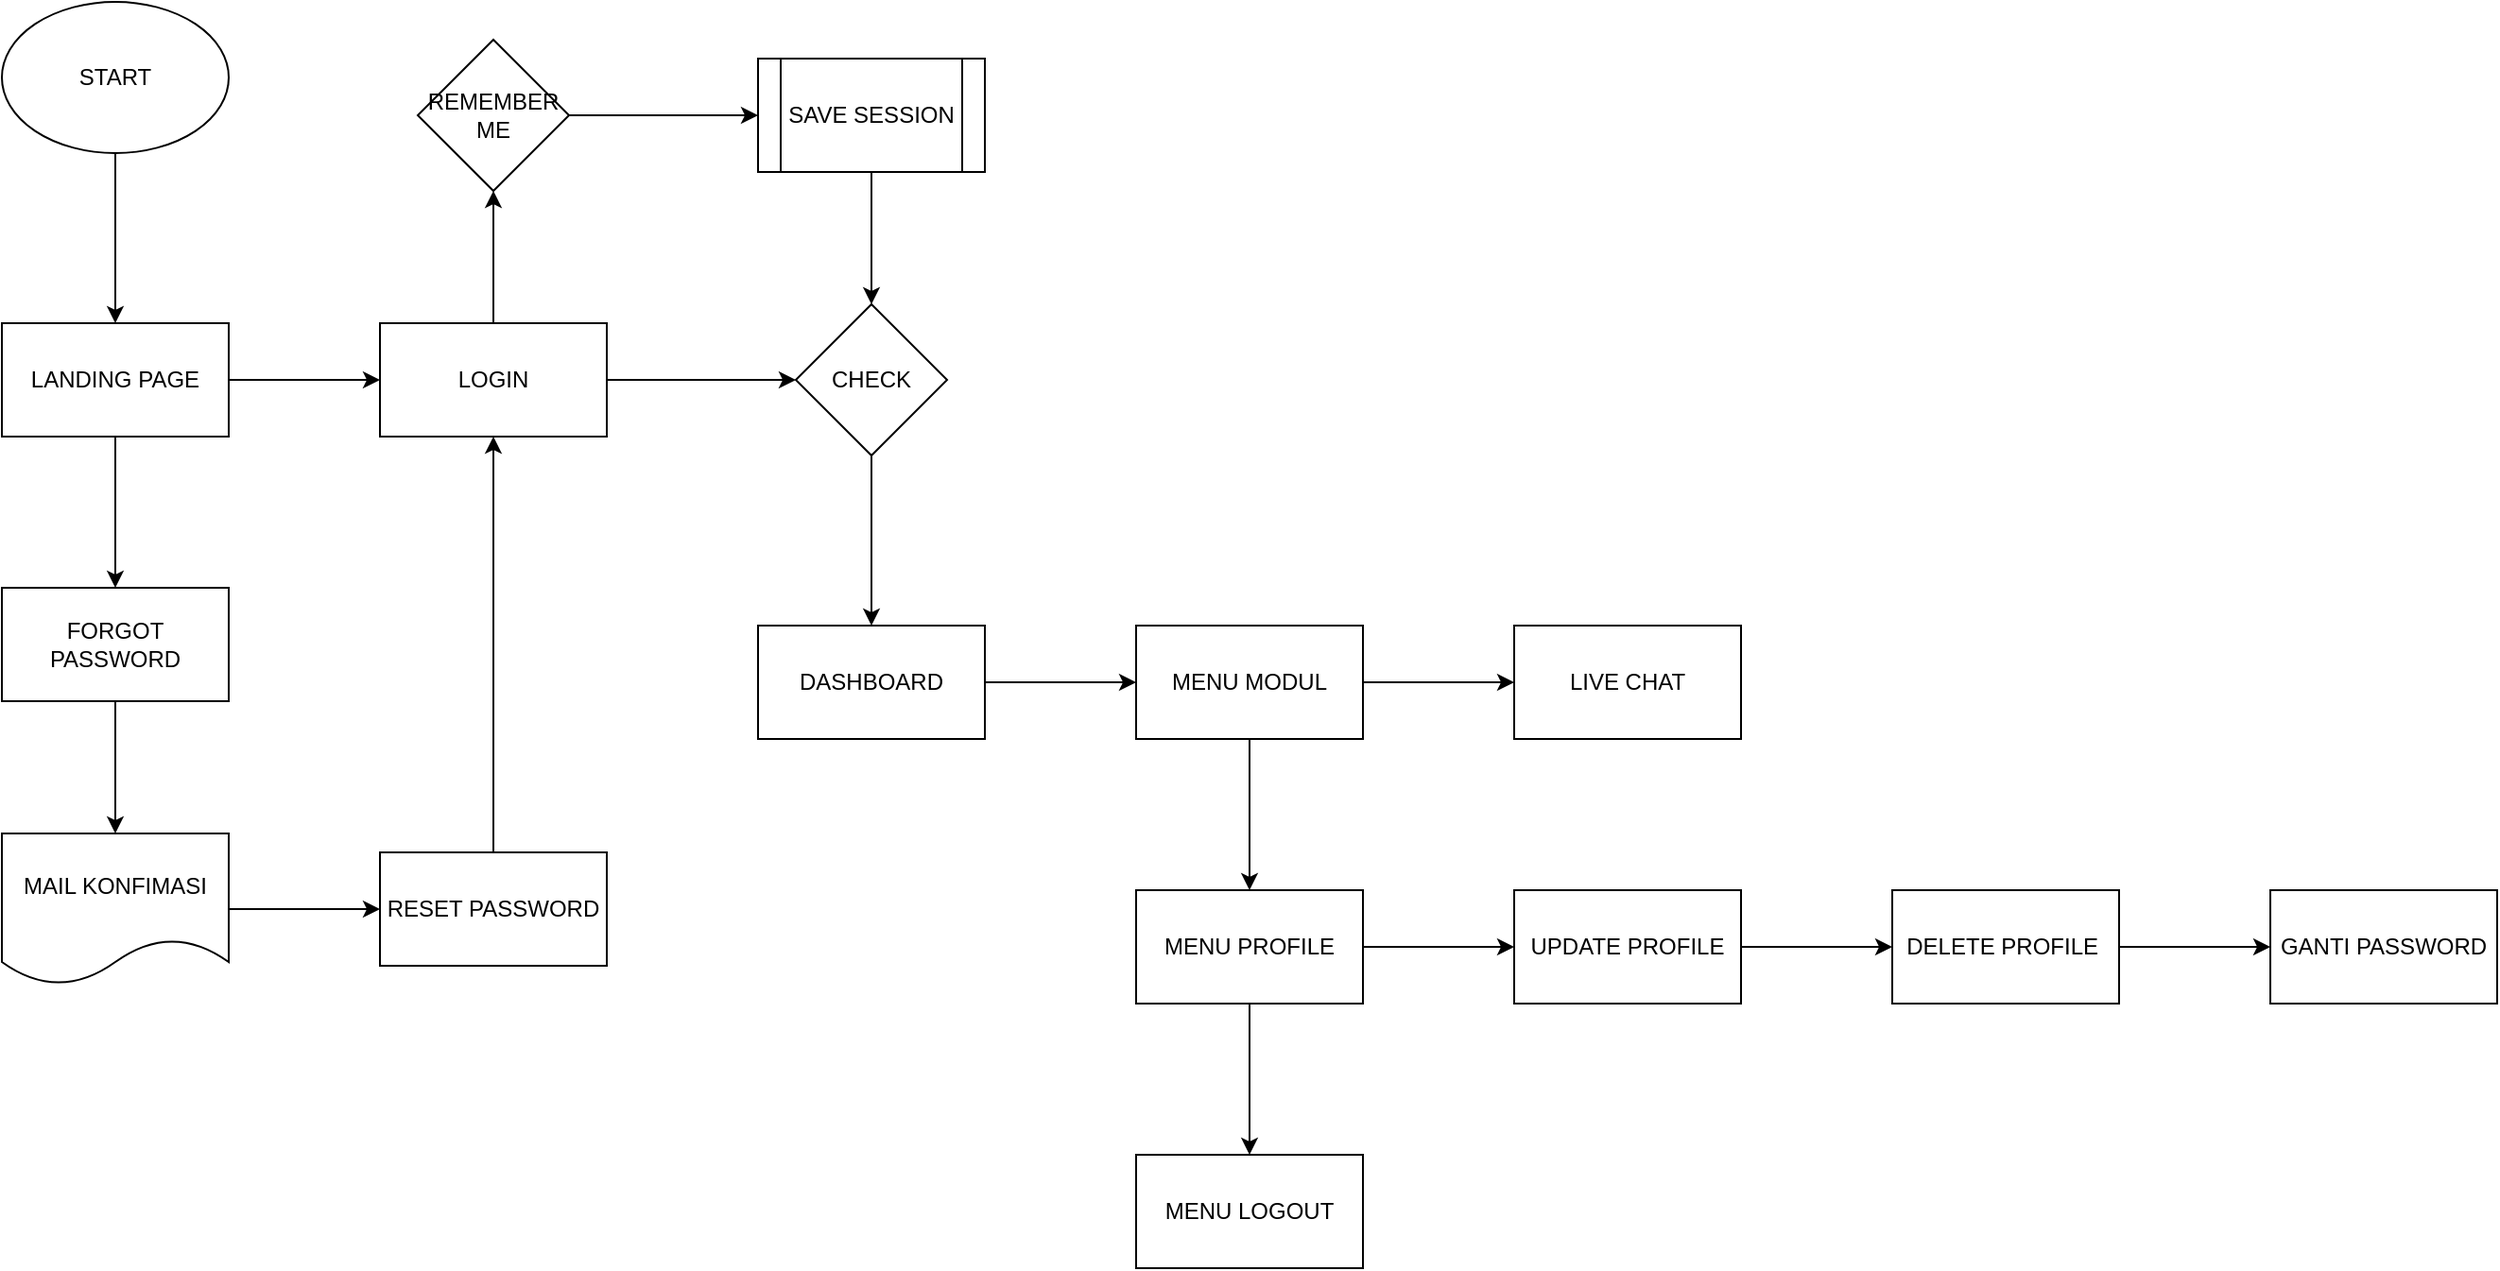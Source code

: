 <mxfile version="27.0.5">
  <diagram name="Flowcart LV1" id="nzLbcHEeCP3UQgizT8pA">
    <mxGraphModel dx="872" dy="581" grid="1" gridSize="10" guides="1" tooltips="1" connect="1" arrows="1" fold="1" page="1" pageScale="1" pageWidth="850" pageHeight="1100" math="0" shadow="0">
      <root>
        <mxCell id="0" />
        <mxCell id="1" parent="0" />
        <mxCell id="uNp05lN887lCnhegSADc-3" value="" style="edgeStyle=orthogonalEdgeStyle;rounded=0;orthogonalLoop=1;jettySize=auto;html=1;" parent="1" source="uNp05lN887lCnhegSADc-1" target="uNp05lN887lCnhegSADc-2" edge="1">
          <mxGeometry relative="1" as="geometry" />
        </mxCell>
        <mxCell id="uNp05lN887lCnhegSADc-1" value="START" style="ellipse;whiteSpace=wrap;html=1;" parent="1" vertex="1">
          <mxGeometry x="70" y="40" width="120" height="80" as="geometry" />
        </mxCell>
        <mxCell id="uNp05lN887lCnhegSADc-5" value="" style="edgeStyle=orthogonalEdgeStyle;rounded=0;orthogonalLoop=1;jettySize=auto;html=1;" parent="1" source="uNp05lN887lCnhegSADc-2" target="uNp05lN887lCnhegSADc-4" edge="1">
          <mxGeometry relative="1" as="geometry" />
        </mxCell>
        <mxCell id="uNp05lN887lCnhegSADc-8" value="" style="edgeStyle=orthogonalEdgeStyle;rounded=0;orthogonalLoop=1;jettySize=auto;html=1;" parent="1" source="uNp05lN887lCnhegSADc-2" target="uNp05lN887lCnhegSADc-7" edge="1">
          <mxGeometry relative="1" as="geometry" />
        </mxCell>
        <mxCell id="uNp05lN887lCnhegSADc-2" value="LANDING PAGE" style="whiteSpace=wrap;html=1;" parent="1" vertex="1">
          <mxGeometry x="70" y="210" width="120" height="60" as="geometry" />
        </mxCell>
        <mxCell id="uNp05lN887lCnhegSADc-10" value="" style="edgeStyle=orthogonalEdgeStyle;rounded=0;orthogonalLoop=1;jettySize=auto;html=1;" parent="1" source="uNp05lN887lCnhegSADc-4" target="uNp05lN887lCnhegSADc-9" edge="1">
          <mxGeometry relative="1" as="geometry" />
        </mxCell>
        <mxCell id="uNp05lN887lCnhegSADc-19" value="" style="edgeStyle=orthogonalEdgeStyle;rounded=0;orthogonalLoop=1;jettySize=auto;html=1;" parent="1" source="uNp05lN887lCnhegSADc-4" target="uNp05lN887lCnhegSADc-18" edge="1">
          <mxGeometry relative="1" as="geometry" />
        </mxCell>
        <mxCell id="uNp05lN887lCnhegSADc-4" value="LOGIN" style="whiteSpace=wrap;html=1;" parent="1" vertex="1">
          <mxGeometry x="270" y="210" width="120" height="60" as="geometry" />
        </mxCell>
        <mxCell id="uNp05lN887lCnhegSADc-14" value="" style="edgeStyle=orthogonalEdgeStyle;rounded=0;orthogonalLoop=1;jettySize=auto;html=1;" parent="1" source="uNp05lN887lCnhegSADc-7" target="uNp05lN887lCnhegSADc-13" edge="1">
          <mxGeometry relative="1" as="geometry" />
        </mxCell>
        <mxCell id="uNp05lN887lCnhegSADc-7" value="FORGOT PASSWORD" style="whiteSpace=wrap;html=1;" parent="1" vertex="1">
          <mxGeometry x="70" y="350" width="120" height="60" as="geometry" />
        </mxCell>
        <mxCell id="uNp05lN887lCnhegSADc-12" value="" style="edgeStyle=orthogonalEdgeStyle;rounded=0;orthogonalLoop=1;jettySize=auto;html=1;" parent="1" source="uNp05lN887lCnhegSADc-9" target="uNp05lN887lCnhegSADc-11" edge="1">
          <mxGeometry relative="1" as="geometry" />
        </mxCell>
        <mxCell id="uNp05lN887lCnhegSADc-9" value="CHECK" style="rhombus;whiteSpace=wrap;html=1;" parent="1" vertex="1">
          <mxGeometry x="490" y="200" width="80" height="80" as="geometry" />
        </mxCell>
        <mxCell id="C4340B2FHTjSiRDeG6CE-2" value="" style="edgeStyle=none;rounded=0;orthogonalLoop=1;jettySize=auto;html=1;" parent="1" source="uNp05lN887lCnhegSADc-11" target="C4340B2FHTjSiRDeG6CE-1" edge="1">
          <mxGeometry relative="1" as="geometry" />
        </mxCell>
        <mxCell id="uNp05lN887lCnhegSADc-11" value="DASHBOARD" style="whiteSpace=wrap;html=1;" parent="1" vertex="1">
          <mxGeometry x="470" y="370" width="120" height="60" as="geometry" />
        </mxCell>
        <mxCell id="uNp05lN887lCnhegSADc-16" value="" style="edgeStyle=orthogonalEdgeStyle;rounded=0;orthogonalLoop=1;jettySize=auto;html=1;" parent="1" source="uNp05lN887lCnhegSADc-13" target="uNp05lN887lCnhegSADc-15" edge="1">
          <mxGeometry relative="1" as="geometry" />
        </mxCell>
        <mxCell id="uNp05lN887lCnhegSADc-13" value="MAIL KONFIMASI" style="shape=document;whiteSpace=wrap;html=1;boundedLbl=1;" parent="1" vertex="1">
          <mxGeometry x="70" y="480" width="120" height="80" as="geometry" />
        </mxCell>
        <mxCell id="uNp05lN887lCnhegSADc-17" style="edgeStyle=orthogonalEdgeStyle;rounded=0;orthogonalLoop=1;jettySize=auto;html=1;entryX=0.5;entryY=1;entryDx=0;entryDy=0;" parent="1" source="uNp05lN887lCnhegSADc-15" target="uNp05lN887lCnhegSADc-4" edge="1">
          <mxGeometry relative="1" as="geometry" />
        </mxCell>
        <mxCell id="uNp05lN887lCnhegSADc-15" value="RESET PASSWORD" style="whiteSpace=wrap;html=1;" parent="1" vertex="1">
          <mxGeometry x="270" y="490" width="120" height="60" as="geometry" />
        </mxCell>
        <mxCell id="uNp05lN887lCnhegSADc-21" value="" style="edgeStyle=orthogonalEdgeStyle;rounded=0;orthogonalLoop=1;jettySize=auto;html=1;entryX=0;entryY=0.5;entryDx=0;entryDy=0;" parent="1" source="uNp05lN887lCnhegSADc-18" target="uNp05lN887lCnhegSADc-24" edge="1">
          <mxGeometry relative="1" as="geometry">
            <mxPoint x="430" y="100" as="targetPoint" />
          </mxGeometry>
        </mxCell>
        <mxCell id="uNp05lN887lCnhegSADc-18" value="REMEMBER ME" style="rhombus;whiteSpace=wrap;html=1;" parent="1" vertex="1">
          <mxGeometry x="290" y="60" width="80" height="80" as="geometry" />
        </mxCell>
        <mxCell id="uNp05lN887lCnhegSADc-23" style="edgeStyle=orthogonalEdgeStyle;rounded=0;orthogonalLoop=1;jettySize=auto;html=1;entryX=0.5;entryY=0;entryDx=0;entryDy=0;" parent="1" source="uNp05lN887lCnhegSADc-24" target="uNp05lN887lCnhegSADc-9" edge="1">
          <mxGeometry relative="1" as="geometry">
            <mxPoint x="490" y="130" as="sourcePoint" />
          </mxGeometry>
        </mxCell>
        <mxCell id="uNp05lN887lCnhegSADc-24" value="SAVE SESSION" style="shape=process;whiteSpace=wrap;html=1;backgroundOutline=1;" parent="1" vertex="1">
          <mxGeometry x="470" y="70" width="120" height="60" as="geometry" />
        </mxCell>
        <mxCell id="C4340B2FHTjSiRDeG6CE-4" value="" style="edgeStyle=none;rounded=0;orthogonalLoop=1;jettySize=auto;html=1;" parent="1" source="C4340B2FHTjSiRDeG6CE-1" target="C4340B2FHTjSiRDeG6CE-3" edge="1">
          <mxGeometry relative="1" as="geometry" />
        </mxCell>
        <mxCell id="kRYZdN3vBwCKH4Jll4WC-2" value="" style="edgeStyle=orthogonalEdgeStyle;rounded=0;orthogonalLoop=1;jettySize=auto;html=1;" edge="1" parent="1" source="C4340B2FHTjSiRDeG6CE-1" target="kRYZdN3vBwCKH4Jll4WC-1">
          <mxGeometry relative="1" as="geometry" />
        </mxCell>
        <mxCell id="C4340B2FHTjSiRDeG6CE-1" value="MENU MODUL" style="whiteSpace=wrap;html=1;" parent="1" vertex="1">
          <mxGeometry x="670" y="370" width="120" height="60" as="geometry" />
        </mxCell>
        <mxCell id="C4340B2FHTjSiRDeG6CE-6" value="" style="edgeStyle=none;rounded=0;orthogonalLoop=1;jettySize=auto;html=1;" parent="1" source="C4340B2FHTjSiRDeG6CE-3" target="C4340B2FHTjSiRDeG6CE-5" edge="1">
          <mxGeometry relative="1" as="geometry" />
        </mxCell>
        <mxCell id="C4340B2FHTjSiRDeG6CE-8" value="" style="edgeStyle=none;rounded=0;orthogonalLoop=1;jettySize=auto;html=1;" parent="1" source="C4340B2FHTjSiRDeG6CE-3" target="C4340B2FHTjSiRDeG6CE-7" edge="1">
          <mxGeometry relative="1" as="geometry" />
        </mxCell>
        <mxCell id="C4340B2FHTjSiRDeG6CE-3" value="MENU PROFILE" style="whiteSpace=wrap;html=1;" parent="1" vertex="1">
          <mxGeometry x="670" y="510" width="120" height="60" as="geometry" />
        </mxCell>
        <mxCell id="C4340B2FHTjSiRDeG6CE-5" value="MENU LOGOUT" style="whiteSpace=wrap;html=1;" parent="1" vertex="1">
          <mxGeometry x="670" y="650" width="120" height="60" as="geometry" />
        </mxCell>
        <mxCell id="C4340B2FHTjSiRDeG6CE-10" value="" style="edgeStyle=none;rounded=0;orthogonalLoop=1;jettySize=auto;html=1;" parent="1" source="C4340B2FHTjSiRDeG6CE-7" target="C4340B2FHTjSiRDeG6CE-9" edge="1">
          <mxGeometry relative="1" as="geometry" />
        </mxCell>
        <mxCell id="C4340B2FHTjSiRDeG6CE-7" value="UPDATE PROFILE" style="whiteSpace=wrap;html=1;" parent="1" vertex="1">
          <mxGeometry x="870" y="510" width="120" height="60" as="geometry" />
        </mxCell>
        <mxCell id="C4340B2FHTjSiRDeG6CE-12" value="" style="edgeStyle=none;rounded=0;orthogonalLoop=1;jettySize=auto;html=1;" parent="1" source="C4340B2FHTjSiRDeG6CE-9" target="C4340B2FHTjSiRDeG6CE-11" edge="1">
          <mxGeometry relative="1" as="geometry" />
        </mxCell>
        <mxCell id="C4340B2FHTjSiRDeG6CE-9" value="DELETE PROFILE&amp;nbsp;" style="whiteSpace=wrap;html=1;" parent="1" vertex="1">
          <mxGeometry x="1070" y="510" width="120" height="60" as="geometry" />
        </mxCell>
        <mxCell id="C4340B2FHTjSiRDeG6CE-11" value="GANTI PASSWORD" style="whiteSpace=wrap;html=1;" parent="1" vertex="1">
          <mxGeometry x="1270" y="510" width="120" height="60" as="geometry" />
        </mxCell>
        <mxCell id="kRYZdN3vBwCKH4Jll4WC-1" value="LIVE CHAT" style="whiteSpace=wrap;html=1;" vertex="1" parent="1">
          <mxGeometry x="870" y="370" width="120" height="60" as="geometry" />
        </mxCell>
      </root>
    </mxGraphModel>
  </diagram>
</mxfile>
